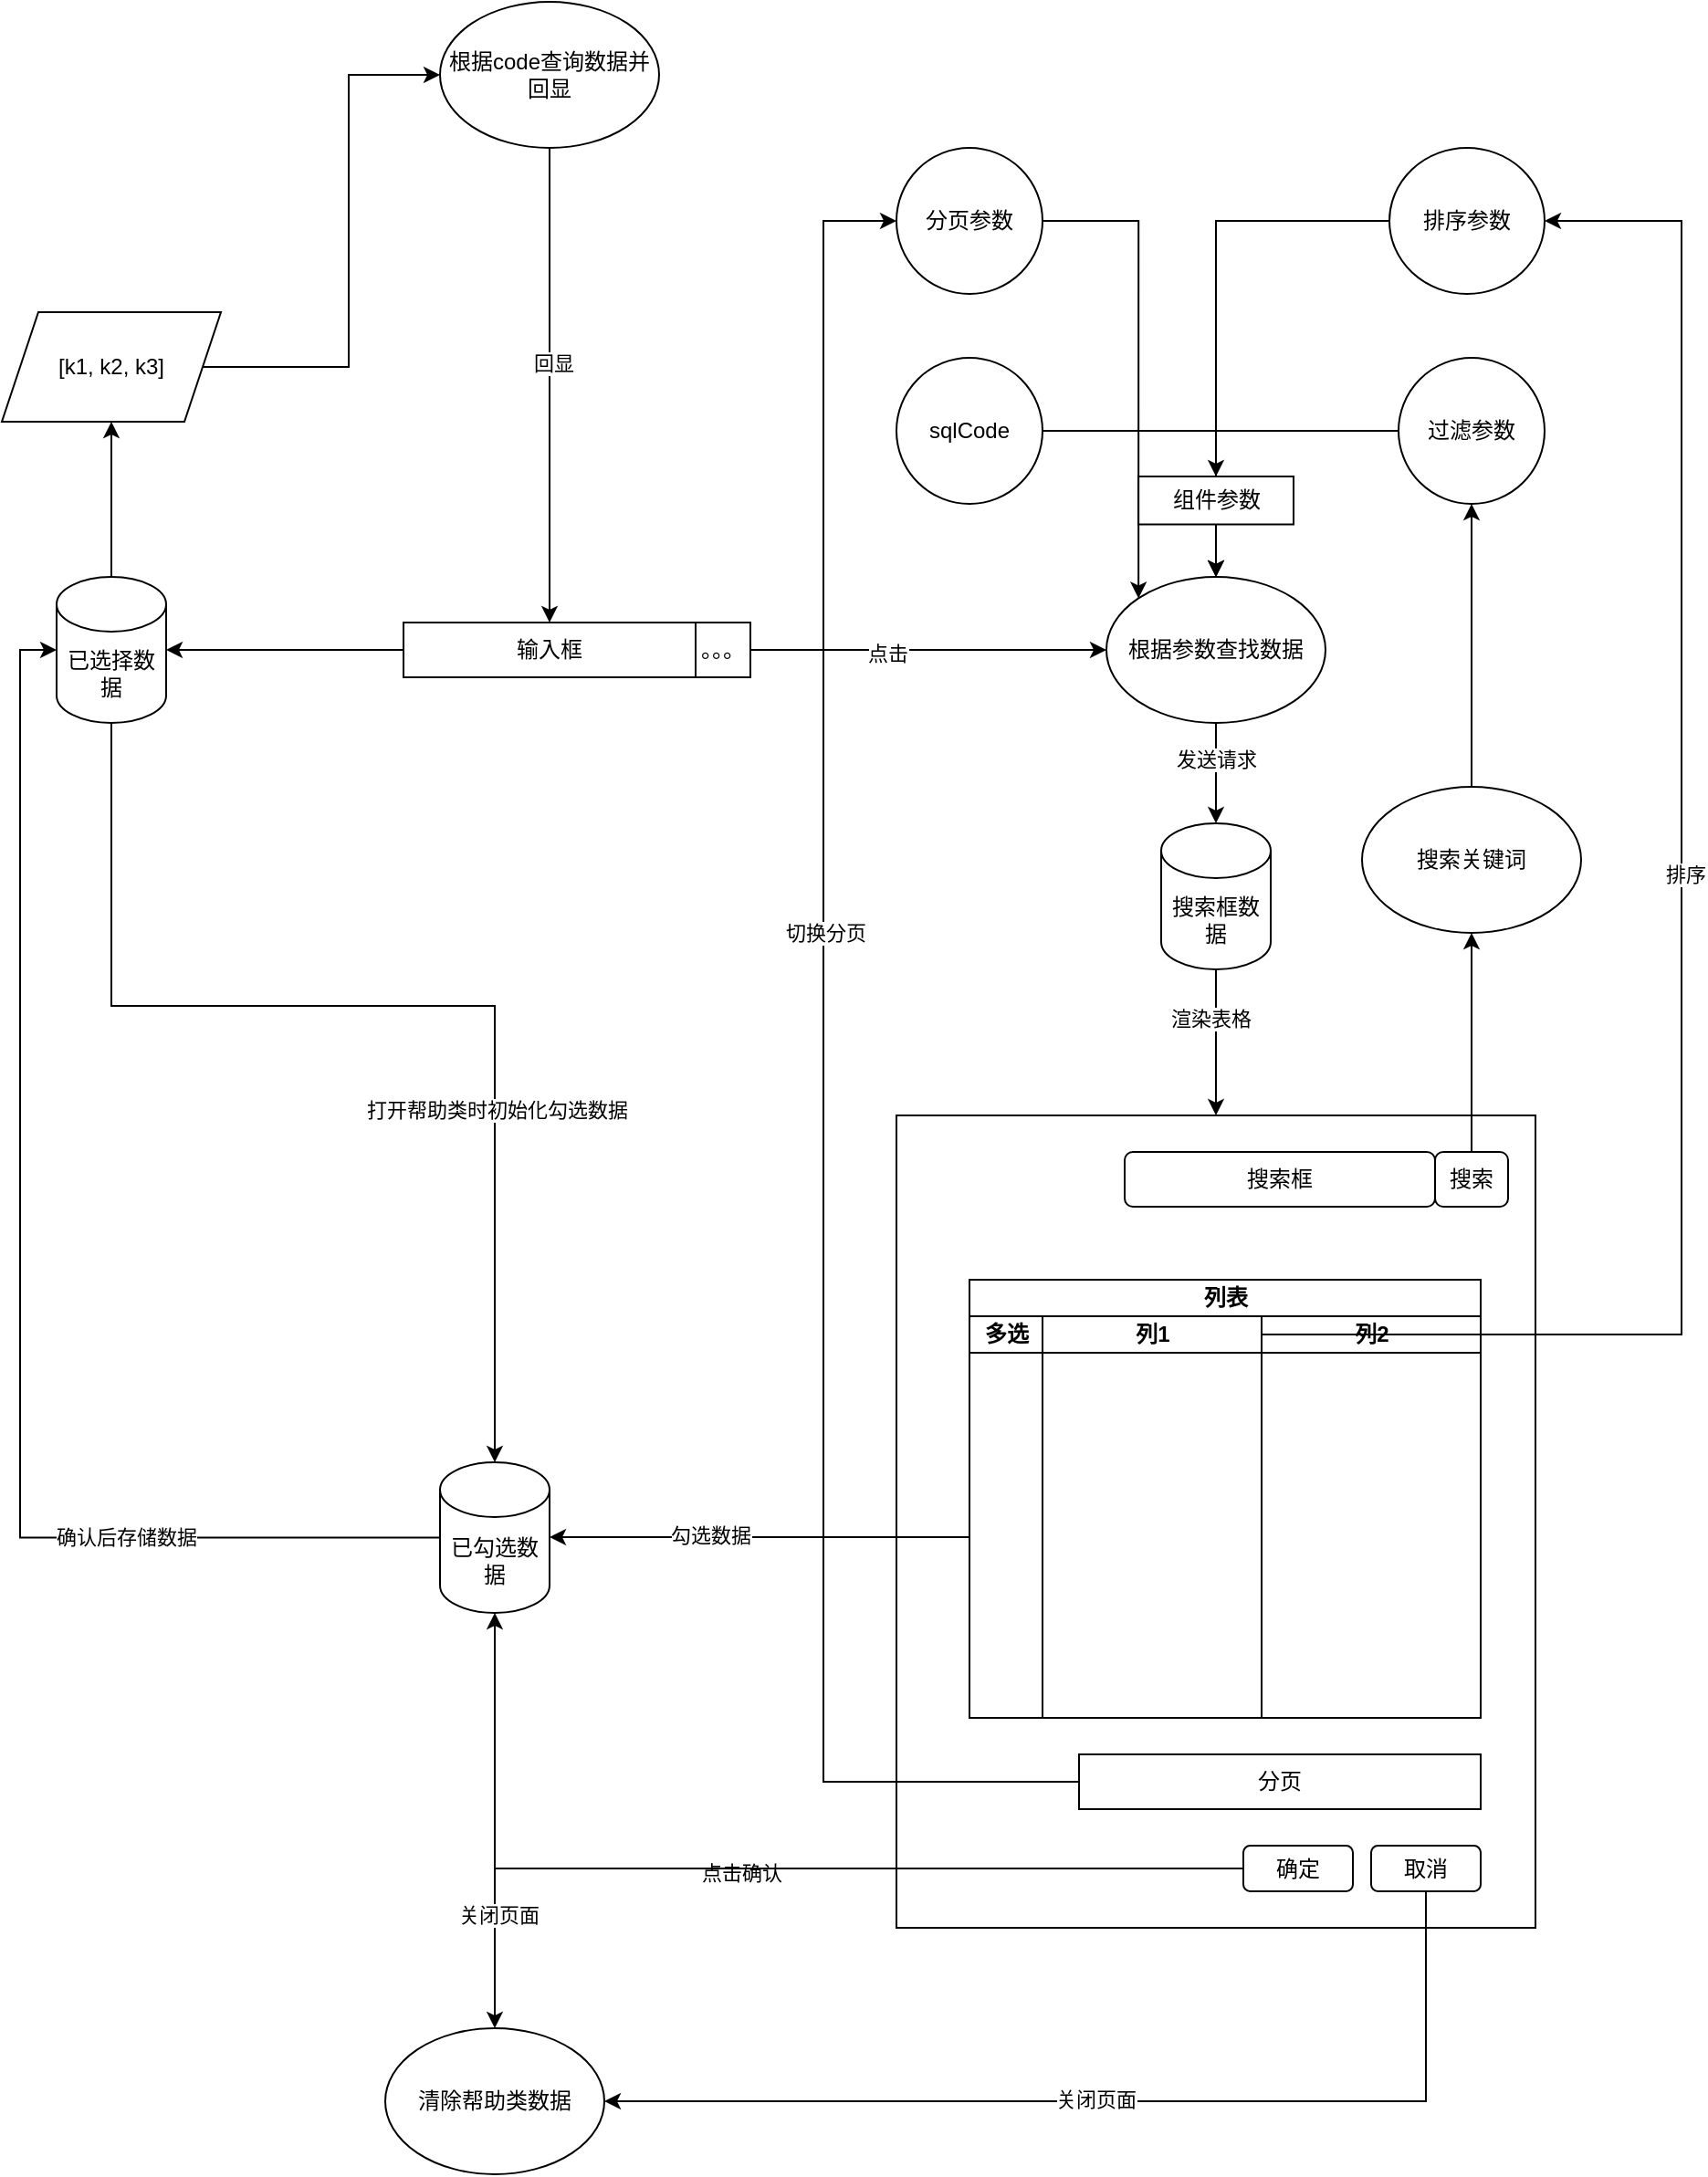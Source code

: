 <mxfile version="14.5.6" type="github"><diagram id="ZcyR1tgKg1dZHripQX6e" name="Page-1"><mxGraphModel dx="1911" dy="1814" grid="1" gridSize="10" guides="1" tooltips="1" connect="1" arrows="1" fold="1" page="1" pageScale="1" pageWidth="827" pageHeight="1169" math="0" shadow="0"><root><mxCell id="0"/><mxCell id="1" parent="0"/><mxCell id="N5gHByBdXhvwig3bYxlo-141" value="" style="edgeStyle=orthogonalEdgeStyle;rounded=0;orthogonalLoop=1;jettySize=auto;html=1;" edge="1" parent="1" source="N5gHByBdXhvwig3bYxlo-2" target="N5gHByBdXhvwig3bYxlo-143"><mxGeometry relative="1" as="geometry"><mxPoint x="-20" y="95" as="targetPoint"/></mxGeometry></mxCell><mxCell id="N5gHByBdXhvwig3bYxlo-2" value="输入框" style="rounded=0;whiteSpace=wrap;html=1;" vertex="1" parent="1"><mxGeometry x="80" y="80" width="160" height="30" as="geometry"/></mxCell><mxCell id="N5gHByBdXhvwig3bYxlo-9" value="" style="edgeStyle=orthogonalEdgeStyle;rounded=0;orthogonalLoop=1;jettySize=auto;html=1;" edge="1" parent="1" source="N5gHByBdXhvwig3bYxlo-145" target="N5gHByBdXhvwig3bYxlo-8"><mxGeometry relative="1" as="geometry"/></mxCell><mxCell id="N5gHByBdXhvwig3bYxlo-150" value="渲染表格" style="edgeLabel;html=1;align=center;verticalAlign=middle;resizable=0;points=[];" vertex="1" connectable="0" parent="N5gHByBdXhvwig3bYxlo-9"><mxGeometry x="-0.342" y="-3" relative="1" as="geometry"><mxPoint as="offset"/></mxGeometry></mxCell><mxCell id="N5gHByBdXhvwig3bYxlo-3" value="。。。" style="rounded=0;whiteSpace=wrap;html=1;" vertex="1" parent="1"><mxGeometry x="240" y="80" width="30" height="30" as="geometry"/></mxCell><mxCell id="N5gHByBdXhvwig3bYxlo-8" value="" style="whiteSpace=wrap;html=1;rounded=0;" vertex="1" parent="1"><mxGeometry x="350" y="350" width="350" height="445" as="geometry"/></mxCell><mxCell id="N5gHByBdXhvwig3bYxlo-10" value="搜索框" style="rounded=1;whiteSpace=wrap;html=1;" vertex="1" parent="1"><mxGeometry x="475" y="370" width="170" height="30" as="geometry"/></mxCell><mxCell id="N5gHByBdXhvwig3bYxlo-155" style="edgeStyle=orthogonalEdgeStyle;rounded=0;orthogonalLoop=1;jettySize=auto;html=1;entryX=0.5;entryY=1;entryDx=0;entryDy=0;entryPerimeter=0;" edge="1" parent="1" source="N5gHByBdXhvwig3bYxlo-15" target="N5gHByBdXhvwig3bYxlo-144"><mxGeometry relative="1" as="geometry"/></mxCell><mxCell id="N5gHByBdXhvwig3bYxlo-158" value="点击确认" style="edgeLabel;html=1;align=center;verticalAlign=middle;resizable=0;points=[];" vertex="1" connectable="0" parent="N5gHByBdXhvwig3bYxlo-155"><mxGeometry x="0.002" y="2" relative="1" as="geometry"><mxPoint as="offset"/></mxGeometry></mxCell><mxCell id="N5gHByBdXhvwig3bYxlo-160" style="edgeStyle=orthogonalEdgeStyle;rounded=0;orthogonalLoop=1;jettySize=auto;html=1;" edge="1" parent="1" source="N5gHByBdXhvwig3bYxlo-15" target="N5gHByBdXhvwig3bYxlo-161"><mxGeometry relative="1" as="geometry"><mxPoint x="130" y="890" as="targetPoint"/></mxGeometry></mxCell><mxCell id="N5gHByBdXhvwig3bYxlo-164" value="关闭页面" style="edgeLabel;html=1;align=center;verticalAlign=middle;resizable=0;points=[];" vertex="1" connectable="0" parent="N5gHByBdXhvwig3bYxlo-160"><mxGeometry x="0.751" y="2" relative="1" as="geometry"><mxPoint as="offset"/></mxGeometry></mxCell><mxCell id="N5gHByBdXhvwig3bYxlo-15" value="确定" style="rounded=1;whiteSpace=wrap;html=1;" vertex="1" parent="1"><mxGeometry x="540" y="750" width="60" height="25" as="geometry"/></mxCell><mxCell id="N5gHByBdXhvwig3bYxlo-162" style="edgeStyle=orthogonalEdgeStyle;rounded=0;orthogonalLoop=1;jettySize=auto;html=1;entryX=1;entryY=0.5;entryDx=0;entryDy=0;" edge="1" parent="1" source="N5gHByBdXhvwig3bYxlo-16" target="N5gHByBdXhvwig3bYxlo-161"><mxGeometry relative="1" as="geometry"><Array as="points"><mxPoint x="640" y="890"/></Array></mxGeometry></mxCell><mxCell id="N5gHByBdXhvwig3bYxlo-163" value="关闭页面" style="edgeLabel;html=1;align=center;verticalAlign=middle;resizable=0;points=[];" vertex="1" connectable="0" parent="N5gHByBdXhvwig3bYxlo-162"><mxGeometry x="0.048" y="-1" relative="1" as="geometry"><mxPoint as="offset"/></mxGeometry></mxCell><mxCell id="N5gHByBdXhvwig3bYxlo-16" value="取消" style="rounded=1;whiteSpace=wrap;html=1;" vertex="1" parent="1"><mxGeometry x="610" y="750" width="60" height="25" as="geometry"/></mxCell><mxCell id="N5gHByBdXhvwig3bYxlo-173" style="edgeStyle=orthogonalEdgeStyle;rounded=0;orthogonalLoop=1;jettySize=auto;html=1;entryX=0;entryY=0.5;entryDx=0;entryDy=0;" edge="1" parent="1" source="N5gHByBdXhvwig3bYxlo-17" target="N5gHByBdXhvwig3bYxlo-171"><mxGeometry relative="1" as="geometry"><Array as="points"><mxPoint x="310" y="715"/><mxPoint x="310" y="-140"/></Array></mxGeometry></mxCell><mxCell id="N5gHByBdXhvwig3bYxlo-174" value="切换分页" style="edgeLabel;html=1;align=center;verticalAlign=middle;resizable=0;points=[];" vertex="1" connectable="0" parent="N5gHByBdXhvwig3bYxlo-173"><mxGeometry x="0.17" y="-1" relative="1" as="geometry"><mxPoint as="offset"/></mxGeometry></mxCell><mxCell id="N5gHByBdXhvwig3bYxlo-17" value="分页" style="rounded=0;whiteSpace=wrap;html=1;direction=west;" vertex="1" parent="1"><mxGeometry x="450" y="700" width="220" height="30" as="geometry"/></mxCell><mxCell id="N5gHByBdXhvwig3bYxlo-165" style="edgeStyle=orthogonalEdgeStyle;rounded=0;orthogonalLoop=1;jettySize=auto;html=1;" edge="1" parent="1" source="N5gHByBdXhvwig3bYxlo-18" target="N5gHByBdXhvwig3bYxlo-120"><mxGeometry relative="1" as="geometry"/></mxCell><mxCell id="N5gHByBdXhvwig3bYxlo-18" value="搜索" style="rounded=1;whiteSpace=wrap;html=1;" vertex="1" parent="1"><mxGeometry x="645" y="370" width="40" height="30" as="geometry"/></mxCell><mxCell id="N5gHByBdXhvwig3bYxlo-19" value="sqlCode" style="ellipse;whiteSpace=wrap;html=1;aspect=fixed;direction=west;rotation=0;" vertex="1" parent="1"><mxGeometry x="350" y="-65" width="80" height="80" as="geometry"/></mxCell><mxCell id="N5gHByBdXhvwig3bYxlo-20" value="" style="edgeStyle=orthogonalEdgeStyle;rounded=0;orthogonalLoop=1;jettySize=auto;html=1;" edge="1" parent="1" source="N5gHByBdXhvwig3bYxlo-3" target="N5gHByBdXhvwig3bYxlo-21"><mxGeometry relative="1" as="geometry"><mxPoint x="270" y="95" as="sourcePoint"/><mxPoint x="455" y="170" as="targetPoint"/></mxGeometry></mxCell><mxCell id="N5gHByBdXhvwig3bYxlo-134" value="点击" style="edgeLabel;html=1;align=center;verticalAlign=middle;resizable=0;points=[];" vertex="1" connectable="0" parent="N5gHByBdXhvwig3bYxlo-20"><mxGeometry x="-0.233" y="-2" relative="1" as="geometry"><mxPoint as="offset"/></mxGeometry></mxCell><mxCell id="N5gHByBdXhvwig3bYxlo-21" value="根据参数查找数据" style="ellipse;whiteSpace=wrap;html=1;" vertex="1" parent="1"><mxGeometry x="465" y="55" width="120" height="80" as="geometry"/></mxCell><mxCell id="N5gHByBdXhvwig3bYxlo-22" value="" style="edgeStyle=orthogonalEdgeStyle;rounded=0;orthogonalLoop=1;jettySize=auto;html=1;" edge="1" parent="1" source="N5gHByBdXhvwig3bYxlo-19" target="N5gHByBdXhvwig3bYxlo-21"><mxGeometry relative="1" as="geometry"><mxPoint x="390" y="-100" as="sourcePoint"/><mxPoint x="525" y="210" as="targetPoint"/></mxGeometry></mxCell><mxCell id="N5gHByBdXhvwig3bYxlo-132" style="edgeStyle=orthogonalEdgeStyle;rounded=0;orthogonalLoop=1;jettySize=auto;html=1;exitX=0.5;exitY=1;exitDx=0;exitDy=0;exitPerimeter=0;entryX=0.5;entryY=0;entryDx=0;entryDy=0;entryPerimeter=0;" edge="1" parent="1" source="N5gHByBdXhvwig3bYxlo-143" target="N5gHByBdXhvwig3bYxlo-144"><mxGeometry relative="1" as="geometry"><mxPoint x="-80" y="135" as="sourcePoint"/><mxPoint x="130" y="530" as="targetPoint"/><Array as="points"><mxPoint x="-80" y="290"/><mxPoint x="130" y="290"/></Array></mxGeometry></mxCell><mxCell id="N5gHByBdXhvwig3bYxlo-133" value="打开帮助类时初始化勾选数据" style="edgeLabel;html=1;align=center;verticalAlign=middle;resizable=0;points=[];" vertex="1" connectable="0" parent="N5gHByBdXhvwig3bYxlo-132"><mxGeometry x="0.37" y="1" relative="1" as="geometry"><mxPoint as="offset"/></mxGeometry></mxCell><mxCell id="N5gHByBdXhvwig3bYxlo-116" style="edgeStyle=orthogonalEdgeStyle;rounded=0;orthogonalLoop=1;jettySize=auto;html=1;entryX=0.5;entryY=0;entryDx=0;entryDy=0;" edge="1" parent="1" source="N5gHByBdXhvwig3bYxlo-113" target="N5gHByBdXhvwig3bYxlo-21"><mxGeometry relative="1" as="geometry"/></mxCell><mxCell id="N5gHByBdXhvwig3bYxlo-113" value="过滤参数" style="ellipse;whiteSpace=wrap;html=1;aspect=fixed;" vertex="1" parent="1"><mxGeometry x="625" y="-65" width="80" height="80" as="geometry"/></mxCell><mxCell id="N5gHByBdXhvwig3bYxlo-117" style="edgeStyle=orthogonalEdgeStyle;rounded=0;orthogonalLoop=1;jettySize=auto;html=1;" edge="1" parent="1" source="N5gHByBdXhvwig3bYxlo-137" target="N5gHByBdXhvwig3bYxlo-21"><mxGeometry relative="1" as="geometry"/></mxCell><mxCell id="N5gHByBdXhvwig3bYxlo-114" value="排序参数" style="ellipse;whiteSpace=wrap;html=1;" vertex="1" parent="1"><mxGeometry x="620" y="-180" width="85" height="80" as="geometry"/></mxCell><mxCell id="N5gHByBdXhvwig3bYxlo-166" style="edgeStyle=orthogonalEdgeStyle;rounded=0;orthogonalLoop=1;jettySize=auto;html=1;" edge="1" parent="1" source="N5gHByBdXhvwig3bYxlo-120" target="N5gHByBdXhvwig3bYxlo-113"><mxGeometry relative="1" as="geometry"/></mxCell><mxCell id="N5gHByBdXhvwig3bYxlo-120" value="搜索关键词" style="ellipse;whiteSpace=wrap;html=1;" vertex="1" parent="1"><mxGeometry x="605" y="170" width="120" height="80" as="geometry"/></mxCell><mxCell id="N5gHByBdXhvwig3bYxlo-125" value="列表" style="swimlane;html=1;childLayout=stackLayout;resizeParent=1;resizeParentMax=0;startSize=20;" vertex="1" parent="1"><mxGeometry x="390" y="440" width="280" height="240" as="geometry"/></mxCell><mxCell id="N5gHByBdXhvwig3bYxlo-126" value="多选" style="swimlane;html=1;startSize=20;" vertex="1" parent="N5gHByBdXhvwig3bYxlo-125"><mxGeometry y="20" width="40" height="220" as="geometry"/></mxCell><mxCell id="N5gHByBdXhvwig3bYxlo-127" value="列1" style="swimlane;html=1;startSize=20;" vertex="1" parent="N5gHByBdXhvwig3bYxlo-125"><mxGeometry x="40" y="20" width="120" height="220" as="geometry"><mxRectangle x="40" y="20" width="30" height="220" as="alternateBounds"/></mxGeometry></mxCell><mxCell id="N5gHByBdXhvwig3bYxlo-128" value="列2" style="swimlane;html=1;startSize=20;" vertex="1" parent="N5gHByBdXhvwig3bYxlo-125"><mxGeometry x="160" y="20" width="120" height="220" as="geometry"/></mxCell><mxCell id="N5gHByBdXhvwig3bYxlo-130" style="edgeStyle=orthogonalEdgeStyle;rounded=0;orthogonalLoop=1;jettySize=auto;html=1;" edge="1" parent="1" source="N5gHByBdXhvwig3bYxlo-126" target="N5gHByBdXhvwig3bYxlo-144"><mxGeometry relative="1" as="geometry"><mxPoint x="190" y="570" as="targetPoint"/><Array as="points"><mxPoint x="340" y="581"/><mxPoint x="340" y="581"/></Array></mxGeometry></mxCell><mxCell id="N5gHByBdXhvwig3bYxlo-157" value="勾选数据" style="edgeLabel;html=1;align=center;verticalAlign=middle;resizable=0;points=[];" vertex="1" connectable="0" parent="N5gHByBdXhvwig3bYxlo-130"><mxGeometry x="0.241" y="-1" relative="1" as="geometry"><mxPoint as="offset"/></mxGeometry></mxCell><mxCell id="N5gHByBdXhvwig3bYxlo-137" value="组件参数" style="rounded=0;whiteSpace=wrap;html=1;" vertex="1" parent="1"><mxGeometry x="482.5" width="85" height="26.25" as="geometry"/></mxCell><mxCell id="N5gHByBdXhvwig3bYxlo-138" style="edgeStyle=orthogonalEdgeStyle;rounded=0;orthogonalLoop=1;jettySize=auto;html=1;" edge="1" parent="1" source="N5gHByBdXhvwig3bYxlo-114" target="N5gHByBdXhvwig3bYxlo-137"><mxGeometry relative="1" as="geometry"><mxPoint x="525" y="-110" as="sourcePoint"/><mxPoint x="525" y="55" as="targetPoint"/></mxGeometry></mxCell><mxCell id="N5gHByBdXhvwig3bYxlo-176" style="edgeStyle=orthogonalEdgeStyle;rounded=0;orthogonalLoop=1;jettySize=auto;html=1;" edge="1" parent="1" source="N5gHByBdXhvwig3bYxlo-143" target="N5gHByBdXhvwig3bYxlo-177"><mxGeometry relative="1" as="geometry"><mxPoint x="-80" y="-60.0" as="targetPoint"/></mxGeometry></mxCell><mxCell id="N5gHByBdXhvwig3bYxlo-143" value="&lt;span&gt;已选择数据&lt;/span&gt;" style="shape=cylinder3;whiteSpace=wrap;html=1;boundedLbl=1;backgroundOutline=1;size=15;" vertex="1" parent="1"><mxGeometry x="-110" y="55" width="60" height="80" as="geometry"/></mxCell><mxCell id="N5gHByBdXhvwig3bYxlo-156" style="edgeStyle=orthogonalEdgeStyle;rounded=0;orthogonalLoop=1;jettySize=auto;html=1;entryX=0;entryY=0.5;entryDx=0;entryDy=0;entryPerimeter=0;" edge="1" parent="1" source="N5gHByBdXhvwig3bYxlo-144" target="N5gHByBdXhvwig3bYxlo-143"><mxGeometry relative="1" as="geometry"/></mxCell><mxCell id="N5gHByBdXhvwig3bYxlo-159" value="确认后存储数据" style="edgeLabel;html=1;align=center;verticalAlign=middle;resizable=0;points=[];" vertex="1" connectable="0" parent="N5gHByBdXhvwig3bYxlo-156"><mxGeometry x="-0.531" y="-1" relative="1" as="geometry"><mxPoint as="offset"/></mxGeometry></mxCell><mxCell id="N5gHByBdXhvwig3bYxlo-144" value="已勾选数据" style="shape=cylinder3;whiteSpace=wrap;html=1;boundedLbl=1;backgroundOutline=1;size=15;" vertex="1" parent="1"><mxGeometry x="100" y="540" width="60" height="82.5" as="geometry"/></mxCell><mxCell id="N5gHByBdXhvwig3bYxlo-145" value="搜索框数据" style="shape=cylinder3;whiteSpace=wrap;html=1;boundedLbl=1;backgroundOutline=1;size=15;" vertex="1" parent="1"><mxGeometry x="495" y="190" width="60" height="80" as="geometry"/></mxCell><mxCell id="N5gHByBdXhvwig3bYxlo-147" value="" style="edgeStyle=orthogonalEdgeStyle;rounded=0;orthogonalLoop=1;jettySize=auto;html=1;" edge="1" parent="1" source="N5gHByBdXhvwig3bYxlo-21" target="N5gHByBdXhvwig3bYxlo-145"><mxGeometry relative="1" as="geometry"><mxPoint x="525" y="135" as="sourcePoint"/><mxPoint x="525" y="350" as="targetPoint"/></mxGeometry></mxCell><mxCell id="N5gHByBdXhvwig3bYxlo-149" value="发送请求" style="edgeLabel;html=1;align=center;verticalAlign=middle;resizable=0;points=[];" vertex="1" connectable="0" parent="N5gHByBdXhvwig3bYxlo-147"><mxGeometry x="-0.275" relative="1" as="geometry"><mxPoint as="offset"/></mxGeometry></mxCell><mxCell id="N5gHByBdXhvwig3bYxlo-161" value="清除帮助类数据" style="ellipse;whiteSpace=wrap;html=1;" vertex="1" parent="1"><mxGeometry x="70" y="850" width="120" height="80" as="geometry"/></mxCell><mxCell id="N5gHByBdXhvwig3bYxlo-167" style="edgeStyle=orthogonalEdgeStyle;rounded=0;orthogonalLoop=1;jettySize=auto;html=1;entryX=1;entryY=0.5;entryDx=0;entryDy=0;" edge="1" parent="1" source="N5gHByBdXhvwig3bYxlo-127" target="N5gHByBdXhvwig3bYxlo-114"><mxGeometry relative="1" as="geometry"><Array as="points"><mxPoint x="780" y="470"/><mxPoint x="780" y="-140"/></Array></mxGeometry></mxCell><mxCell id="N5gHByBdXhvwig3bYxlo-168" value="排序" style="edgeLabel;html=1;align=center;verticalAlign=middle;resizable=0;points=[];" vertex="1" connectable="0" parent="N5gHByBdXhvwig3bYxlo-167"><mxGeometry x="0.056" y="-2" relative="1" as="geometry"><mxPoint y="1" as="offset"/></mxGeometry></mxCell><mxCell id="N5gHByBdXhvwig3bYxlo-172" style="edgeStyle=orthogonalEdgeStyle;rounded=0;orthogonalLoop=1;jettySize=auto;html=1;entryX=0;entryY=0;entryDx=0;entryDy=0;" edge="1" parent="1" source="N5gHByBdXhvwig3bYxlo-171" target="N5gHByBdXhvwig3bYxlo-21"><mxGeometry relative="1" as="geometry"/></mxCell><mxCell id="N5gHByBdXhvwig3bYxlo-171" value="分页参数" style="ellipse;whiteSpace=wrap;html=1;aspect=fixed;" vertex="1" parent="1"><mxGeometry x="350" y="-180" width="80" height="80" as="geometry"/></mxCell><mxCell id="N5gHByBdXhvwig3bYxlo-179" style="edgeStyle=orthogonalEdgeStyle;rounded=0;orthogonalLoop=1;jettySize=auto;html=1;" edge="1" parent="1" source="N5gHByBdXhvwig3bYxlo-177" target="N5gHByBdXhvwig3bYxlo-181"><mxGeometry relative="1" as="geometry"><mxPoint x="160" y="-60.0" as="targetPoint"/><Array as="points"><mxPoint x="50" y="-60"/><mxPoint x="50" y="-220"/></Array></mxGeometry></mxCell><mxCell id="N5gHByBdXhvwig3bYxlo-177" value="[k1, k2, k3]" style="shape=parallelogram;perimeter=parallelogramPerimeter;whiteSpace=wrap;html=1;fixedSize=1;" vertex="1" parent="1"><mxGeometry x="-140" y="-90.0" width="120" height="60" as="geometry"/></mxCell><mxCell id="N5gHByBdXhvwig3bYxlo-183" style="edgeStyle=orthogonalEdgeStyle;rounded=0;orthogonalLoop=1;jettySize=auto;html=1;entryX=0.5;entryY=0;entryDx=0;entryDy=0;" edge="1" parent="1" source="N5gHByBdXhvwig3bYxlo-181" target="N5gHByBdXhvwig3bYxlo-2"><mxGeometry relative="1" as="geometry"/></mxCell><mxCell id="N5gHByBdXhvwig3bYxlo-184" value="回显" style="edgeLabel;html=1;align=center;verticalAlign=middle;resizable=0;points=[];" vertex="1" connectable="0" parent="N5gHByBdXhvwig3bYxlo-183"><mxGeometry x="-0.096" y="2" relative="1" as="geometry"><mxPoint as="offset"/></mxGeometry></mxCell><mxCell id="N5gHByBdXhvwig3bYxlo-181" value="根据code查询数据并回显" style="ellipse;whiteSpace=wrap;html=1;" vertex="1" parent="1"><mxGeometry x="100" y="-260" width="120" height="80" as="geometry"/></mxCell></root></mxGraphModel></diagram></mxfile>